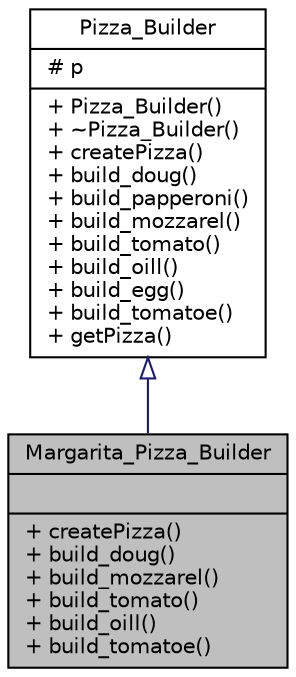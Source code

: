 digraph "Margarita_Pizza_Builder"
{
 // LATEX_PDF_SIZE
  bgcolor="transparent";
  edge [fontname="Helvetica",fontsize="10",labelfontname="Helvetica",labelfontsize="10"];
  node [fontname="Helvetica",fontsize="10",shape=record];
  Node1 [label="{Margarita_Pizza_Builder\n||+ createPizza()\l+ build_doug()\l+ build_mozzarel()\l+ build_tomato()\l+ build_oill()\l+ build_tomatoe()\l}",height=0.2,width=0.4,color="black", fillcolor="grey75", style="filled", fontcolor="black",tooltip="Маргарита"];
  Node2 -> Node1 [dir="back",color="midnightblue",fontsize="10",style="solid",arrowtail="onormal",fontname="Helvetica"];
  Node2 [label="{Pizza_Builder\n|# p\l|+ Pizza_Builder()\l+ ~Pizza_Builder()\l+ createPizza()\l+ build_doug()\l+ build_papperoni()\l+ build_mozzarel()\l+ build_tomato()\l+ build_oill()\l+ build_egg()\l+ build_tomatoe()\l+ getPizza()\l}",height=0.2,width=0.4,color="black",URL="$class_pizza___builder.html",tooltip="Базовый класс Базовый класс который объявляет интерфейс для поэтапного построения пиццы и предусматри..."];
}
